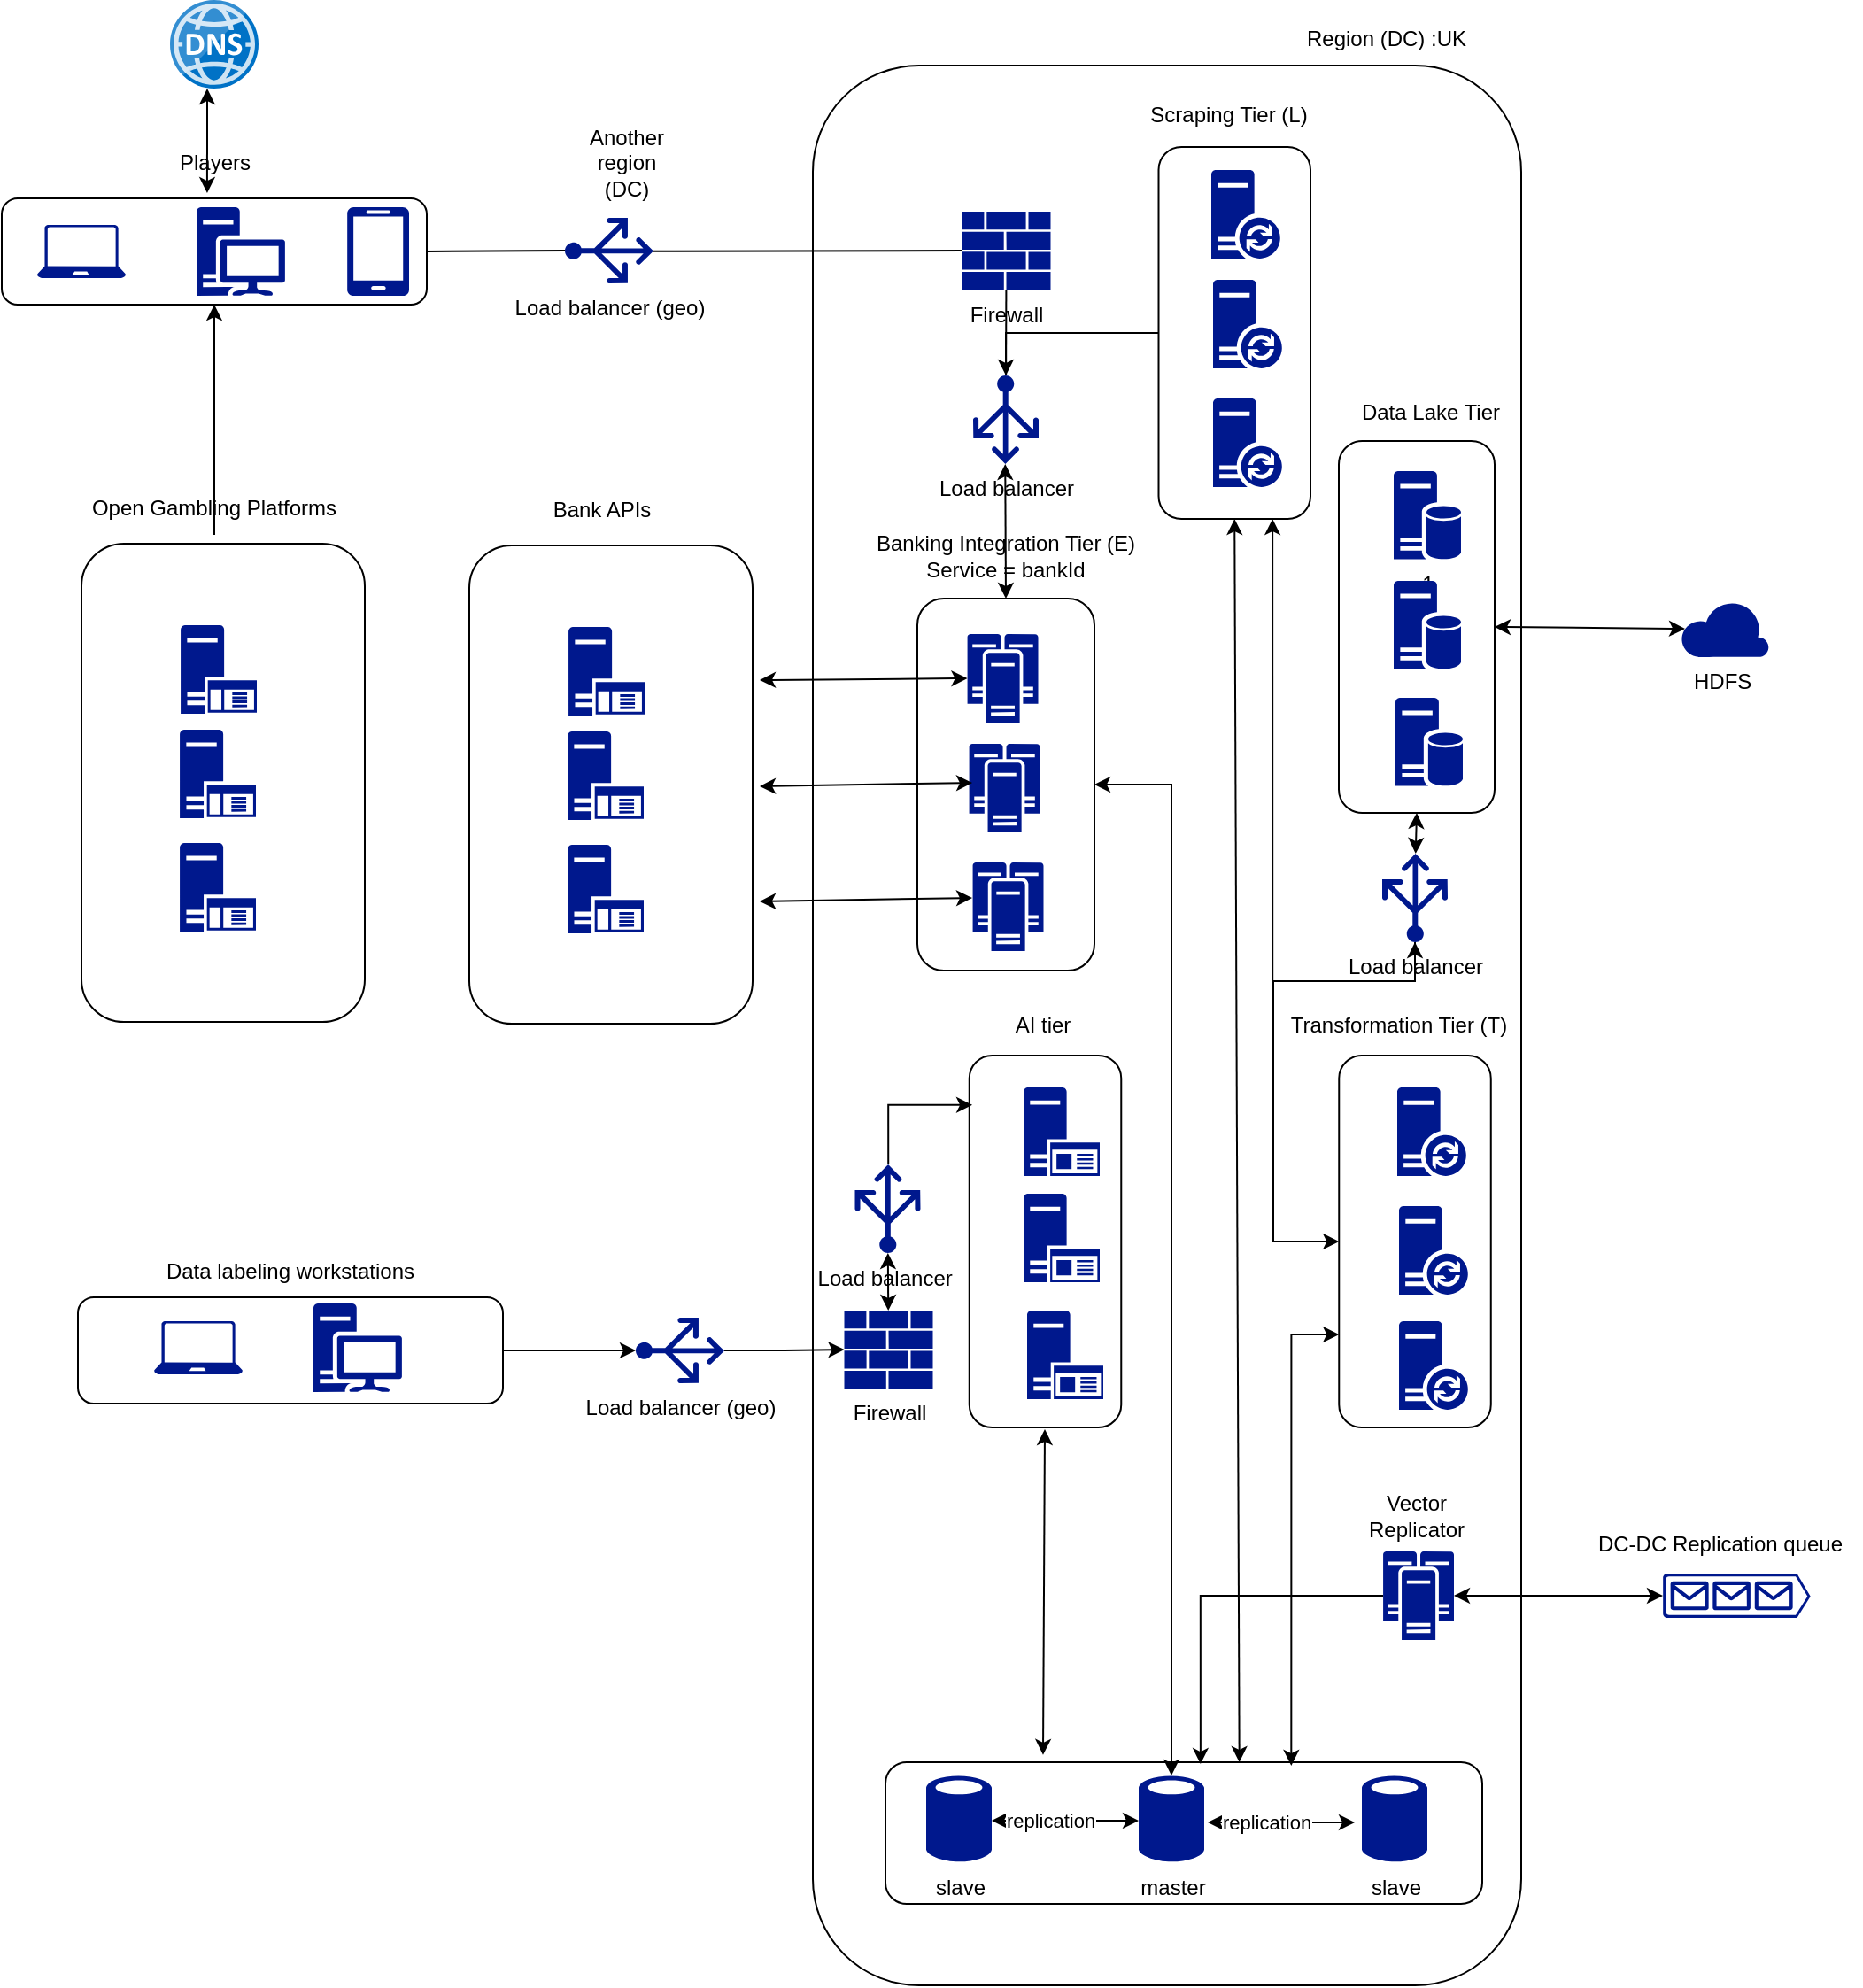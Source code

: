 <mxfile version="24.6.4" type="github">
  <diagram name="Page-1" id="eg-bbg_5IieHK5USMi3r">
    <mxGraphModel dx="1344" dy="779" grid="1" gridSize="10" guides="1" tooltips="1" connect="1" arrows="1" fold="1" page="1" pageScale="1" pageWidth="1100" pageHeight="850" math="0" shadow="0">
      <root>
        <mxCell id="0" />
        <mxCell id="1" parent="0" />
        <mxCell id="L-RoZ5q5uW5B9Pp-oQ9d-12" value="" style="rounded=1;whiteSpace=wrap;html=1;" parent="1" vertex="1">
          <mxGeometry x="510" y="126" width="400" height="1084" as="geometry" />
        </mxCell>
        <mxCell id="L-RoZ5q5uW5B9Pp-oQ9d-120" value="" style="rounded=1;whiteSpace=wrap;html=1;" parent="1" vertex="1">
          <mxGeometry x="316" y="397" width="160" height="270" as="geometry" />
        </mxCell>
        <mxCell id="D7g8Gj18OXZDRu-mv0np-2" value="Load balancer (geo)" style="sketch=0;aspect=fixed;pointerEvents=1;shadow=0;dashed=0;html=1;strokeColor=none;labelPosition=center;verticalLabelPosition=bottom;verticalAlign=top;align=center;fillColor=#00188D;shape=mxgraph.azure.load_balancer_generic;direction=north;" vertex="1" parent="1">
          <mxGeometry x="370" y="212" width="50" height="37" as="geometry" />
        </mxCell>
        <mxCell id="D7g8Gj18OXZDRu-mv0np-12" style="edgeStyle=none;rounded=0;orthogonalLoop=1;jettySize=auto;html=1;exitX=1;exitY=0.5;exitDx=0;exitDy=0;entryX=0.5;entryY=0;entryDx=0;entryDy=0;entryPerimeter=0;strokeColor=none;" edge="1" parent="1" target="D7g8Gj18OXZDRu-mv0np-2">
          <mxGeometry relative="1" as="geometry">
            <mxPoint x="205" y="229" as="sourcePoint" />
          </mxGeometry>
        </mxCell>
        <mxCell id="D7g8Gj18OXZDRu-mv0np-13" value="" style="endArrow=none;html=1;rounded=0;exitX=1;exitY=0.5;exitDx=0;exitDy=0;entryX=0.5;entryY=0;entryDx=0;entryDy=0;entryPerimeter=0;" edge="1" parent="1" source="D7g8Gj18OXZDRu-mv0np-49" target="D7g8Gj18OXZDRu-mv0np-2">
          <mxGeometry width="50" height="50" relative="1" as="geometry">
            <mxPoint x="205" y="229" as="sourcePoint" />
            <mxPoint x="570" y="386" as="targetPoint" />
          </mxGeometry>
        </mxCell>
        <mxCell id="D7g8Gj18OXZDRu-mv0np-15" value="Another region (DC)" style="text;html=1;align=center;verticalAlign=middle;whiteSpace=wrap;rounded=0;" vertex="1" parent="1">
          <mxGeometry x="375" y="166" width="60" height="30" as="geometry" />
        </mxCell>
        <mxCell id="D7g8Gj18OXZDRu-mv0np-16" value="Firewall" style="sketch=0;aspect=fixed;pointerEvents=1;shadow=0;dashed=0;html=1;strokeColor=none;labelPosition=center;verticalLabelPosition=bottom;verticalAlign=top;align=center;fillColor=#00188D;shape=mxgraph.mscae.enterprise.firewall" vertex="1" parent="1">
          <mxGeometry x="594.25" y="208.5" width="50" height="44" as="geometry" />
        </mxCell>
        <mxCell id="D7g8Gj18OXZDRu-mv0np-17" value="" style="endArrow=none;html=1;rounded=0;exitX=0.49;exitY=1;exitDx=0;exitDy=0;exitPerimeter=0;entryX=0;entryY=0.5;entryDx=0;entryDy=0;entryPerimeter=0;" edge="1" parent="1" source="D7g8Gj18OXZDRu-mv0np-2" target="D7g8Gj18OXZDRu-mv0np-16">
          <mxGeometry width="50" height="50" relative="1" as="geometry">
            <mxPoint x="520" y="436" as="sourcePoint" />
            <mxPoint x="570" y="386" as="targetPoint" />
          </mxGeometry>
        </mxCell>
        <mxCell id="D7g8Gj18OXZDRu-mv0np-18" value="Region (DC) :UK" style="text;html=1;align=center;verticalAlign=middle;whiteSpace=wrap;rounded=0;" vertex="1" parent="1">
          <mxGeometry x="769" y="96" width="130" height="30" as="geometry" />
        </mxCell>
        <mxCell id="D7g8Gj18OXZDRu-mv0np-20" value="Load balancer" style="sketch=0;aspect=fixed;pointerEvents=1;shadow=0;dashed=0;html=1;strokeColor=none;labelPosition=center;verticalLabelPosition=bottom;verticalAlign=top;align=center;fillColor=#00188D;shape=mxgraph.azure.load_balancer_generic" vertex="1" parent="1">
          <mxGeometry x="600.5" y="301" width="37" height="50" as="geometry" />
        </mxCell>
        <mxCell id="D7g8Gj18OXZDRu-mv0np-22" value="" style="endArrow=none;html=1;rounded=0;" edge="1" parent="1" source="D7g8Gj18OXZDRu-mv0np-20" target="D7g8Gj18OXZDRu-mv0np-16">
          <mxGeometry width="50" height="50" relative="1" as="geometry">
            <mxPoint x="419" y="436" as="sourcePoint" />
            <mxPoint x="469" y="386" as="targetPoint" />
          </mxGeometry>
        </mxCell>
        <mxCell id="D7g8Gj18OXZDRu-mv0np-25" value="" style="sketch=0;aspect=fixed;pointerEvents=1;shadow=0;dashed=0;html=1;strokeColor=none;labelPosition=center;verticalLabelPosition=bottom;verticalAlign=top;align=center;fillColor=#00188D;shape=mxgraph.mscae.enterprise.application_server" vertex="1" parent="1">
          <mxGeometry x="372" y="443" width="43" height="50" as="geometry" />
        </mxCell>
        <mxCell id="D7g8Gj18OXZDRu-mv0np-26" value="" style="sketch=0;aspect=fixed;pointerEvents=1;shadow=0;dashed=0;html=1;strokeColor=none;labelPosition=center;verticalLabelPosition=bottom;verticalAlign=top;align=center;fillColor=#00188D;shape=mxgraph.mscae.enterprise.application_server" vertex="1" parent="1">
          <mxGeometry x="371.5" y="502" width="43" height="50" as="geometry" />
        </mxCell>
        <mxCell id="D7g8Gj18OXZDRu-mv0np-27" value="" style="sketch=0;aspect=fixed;pointerEvents=1;shadow=0;dashed=0;html=1;strokeColor=none;labelPosition=center;verticalLabelPosition=bottom;verticalAlign=top;align=center;fillColor=#00188D;shape=mxgraph.mscae.enterprise.application_server" vertex="1" parent="1">
          <mxGeometry x="371.5" y="566" width="43" height="50" as="geometry" />
        </mxCell>
        <mxCell id="D7g8Gj18OXZDRu-mv0np-29" value="Bank APIs" style="text;html=1;align=center;verticalAlign=middle;whiteSpace=wrap;rounded=0;" vertex="1" parent="1">
          <mxGeometry x="306" y="362" width="170" height="30" as="geometry" />
        </mxCell>
        <mxCell id="D7g8Gj18OXZDRu-mv0np-34" value="" style="rounded=1;whiteSpace=wrap;html=1;" vertex="1" parent="1">
          <mxGeometry x="569" y="427" width="100" height="210" as="geometry" />
        </mxCell>
        <mxCell id="D7g8Gj18OXZDRu-mv0np-38" value="" style="endArrow=classic;html=1;rounded=0;entryX=0.49;entryY=1;entryDx=0;entryDy=0;entryPerimeter=0;exitX=0.5;exitY=0;exitDx=0;exitDy=0;startArrow=classic;startFill=1;endFill=1;" edge="1" parent="1" source="D7g8Gj18OXZDRu-mv0np-34" target="D7g8Gj18OXZDRu-mv0np-20">
          <mxGeometry width="50" height="50" relative="1" as="geometry">
            <mxPoint x="419" y="436" as="sourcePoint" />
            <mxPoint x="469" y="386" as="targetPoint" />
          </mxGeometry>
        </mxCell>
        <mxCell id="D7g8Gj18OXZDRu-mv0np-41" style="edgeStyle=none;rounded=0;orthogonalLoop=1;jettySize=auto;html=1;exitX=0;exitY=0.5;exitDx=0;exitDy=0;exitPerimeter=0;startArrow=classic;startFill=1;" edge="1" parent="1" source="D7g8Gj18OXZDRu-mv0np-43">
          <mxGeometry relative="1" as="geometry">
            <mxPoint x="698.75" y="471.5" as="sourcePoint" />
            <mxPoint x="480" y="473" as="targetPoint" />
          </mxGeometry>
        </mxCell>
        <mxCell id="D7g8Gj18OXZDRu-mv0np-42" value="Banking Integration Tier (E)&lt;br&gt;Service = bankId" style="text;html=1;align=center;verticalAlign=middle;whiteSpace=wrap;rounded=0;" vertex="1" parent="1">
          <mxGeometry x="534.25" y="388" width="170" height="30" as="geometry" />
        </mxCell>
        <mxCell id="D7g8Gj18OXZDRu-mv0np-43" value="" style="sketch=0;aspect=fixed;pointerEvents=1;shadow=0;dashed=0;html=1;strokeColor=none;labelPosition=center;verticalLabelPosition=bottom;verticalAlign=top;align=center;fillColor=#00188D;shape=mxgraph.mscae.enterprise.cluster_server" vertex="1" parent="1">
          <mxGeometry x="597.25" y="447" width="40" height="50" as="geometry" />
        </mxCell>
        <mxCell id="D7g8Gj18OXZDRu-mv0np-44" value="" style="sketch=0;aspect=fixed;pointerEvents=1;shadow=0;dashed=0;html=1;strokeColor=none;labelPosition=center;verticalLabelPosition=bottom;verticalAlign=top;align=center;fillColor=#00188D;shape=mxgraph.mscae.enterprise.cluster_server" vertex="1" parent="1">
          <mxGeometry x="598.25" y="509" width="40" height="50" as="geometry" />
        </mxCell>
        <mxCell id="D7g8Gj18OXZDRu-mv0np-45" value="" style="sketch=0;aspect=fixed;pointerEvents=1;shadow=0;dashed=0;html=1;strokeColor=none;labelPosition=center;verticalLabelPosition=bottom;verticalAlign=top;align=center;fillColor=#00188D;shape=mxgraph.mscae.enterprise.cluster_server" vertex="1" parent="1">
          <mxGeometry x="600.25" y="576" width="40" height="50" as="geometry" />
        </mxCell>
        <mxCell id="D7g8Gj18OXZDRu-mv0np-47" style="edgeStyle=none;rounded=0;orthogonalLoop=1;jettySize=auto;html=1;startArrow=classic;startFill=1;" edge="1" parent="1">
          <mxGeometry relative="1" as="geometry">
            <mxPoint x="600" y="531" as="sourcePoint" />
            <mxPoint x="480" y="533" as="targetPoint" />
          </mxGeometry>
        </mxCell>
        <mxCell id="D7g8Gj18OXZDRu-mv0np-48" style="edgeStyle=none;rounded=0;orthogonalLoop=1;jettySize=auto;html=1;startArrow=classic;startFill=1;" edge="1" parent="1">
          <mxGeometry relative="1" as="geometry">
            <mxPoint x="600" y="596" as="sourcePoint" />
            <mxPoint x="480" y="598" as="targetPoint" />
          </mxGeometry>
        </mxCell>
        <mxCell id="D7g8Gj18OXZDRu-mv0np-49" value="" style="rounded=1;whiteSpace=wrap;html=1;" vertex="1" parent="1">
          <mxGeometry x="52" y="201" width="240" height="60" as="geometry" />
        </mxCell>
        <mxCell id="D7g8Gj18OXZDRu-mv0np-50" value="" style="sketch=0;aspect=fixed;pointerEvents=1;shadow=0;dashed=0;html=1;strokeColor=none;labelPosition=center;verticalLabelPosition=bottom;verticalAlign=top;align=center;fillColor=#00188D;shape=mxgraph.azure.laptop" vertex="1" parent="1">
          <mxGeometry x="72" y="216" width="50" height="30" as="geometry" />
        </mxCell>
        <mxCell id="D7g8Gj18OXZDRu-mv0np-51" value="" style="sketch=0;aspect=fixed;pointerEvents=1;shadow=0;dashed=0;html=1;strokeColor=none;labelPosition=center;verticalLabelPosition=bottom;verticalAlign=top;align=center;fillColor=#00188D;shape=mxgraph.mscae.enterprise.workstation_client" vertex="1" parent="1">
          <mxGeometry x="162" y="206" width="50" height="50" as="geometry" />
        </mxCell>
        <mxCell id="D7g8Gj18OXZDRu-mv0np-52" value="" style="sketch=0;aspect=fixed;pointerEvents=1;shadow=0;dashed=0;html=1;strokeColor=none;labelPosition=center;verticalLabelPosition=bottom;verticalAlign=top;align=center;fillColor=#00188D;shape=mxgraph.azure.mobile" vertex="1" parent="1">
          <mxGeometry x="247" y="206" width="35" height="50" as="geometry" />
        </mxCell>
        <mxCell id="D7g8Gj18OXZDRu-mv0np-53" value="" style="image;sketch=0;aspect=fixed;html=1;points=[];align=center;fontSize=12;image=img/lib/mscae/DNS.svg;" vertex="1" parent="1">
          <mxGeometry x="147" y="89" width="50" height="50" as="geometry" />
        </mxCell>
        <mxCell id="D7g8Gj18OXZDRu-mv0np-55" value="Players" style="text;html=1;align=center;verticalAlign=middle;resizable=0;points=[];autosize=1;strokeColor=none;fillColor=none;" vertex="1" parent="1">
          <mxGeometry x="142" y="166" width="60" height="30" as="geometry" />
        </mxCell>
        <mxCell id="D7g8Gj18OXZDRu-mv0np-60" value="" style="rounded=1;whiteSpace=wrap;html=1;" vertex="1" parent="1">
          <mxGeometry x="551" y="1084" width="337" height="80" as="geometry" />
        </mxCell>
        <mxCell id="D7g8Gj18OXZDRu-mv0np-61" value="slave" style="sketch=0;aspect=fixed;pointerEvents=1;shadow=0;dashed=0;html=1;strokeColor=none;labelPosition=center;verticalLabelPosition=bottom;verticalAlign=top;align=center;fillColor=#00188D;shape=mxgraph.mscae.enterprise.database_generic" vertex="1" parent="1">
          <mxGeometry x="574" y="1091" width="37" height="50" as="geometry" />
        </mxCell>
        <mxCell id="D7g8Gj18OXZDRu-mv0np-62" value="master" style="sketch=0;aspect=fixed;pointerEvents=1;shadow=0;dashed=0;html=1;strokeColor=none;labelPosition=center;verticalLabelPosition=bottom;verticalAlign=top;align=center;fillColor=#00188D;shape=mxgraph.mscae.enterprise.database_generic" vertex="1" parent="1">
          <mxGeometry x="694" y="1091" width="37" height="50" as="geometry" />
        </mxCell>
        <mxCell id="D7g8Gj18OXZDRu-mv0np-63" value="slave" style="sketch=0;aspect=fixed;pointerEvents=1;shadow=0;dashed=0;html=1;strokeColor=none;labelPosition=center;verticalLabelPosition=bottom;verticalAlign=top;align=center;fillColor=#00188D;shape=mxgraph.mscae.enterprise.database_generic" vertex="1" parent="1">
          <mxGeometry x="820" y="1091" width="37" height="50" as="geometry" />
        </mxCell>
        <mxCell id="D7g8Gj18OXZDRu-mv0np-64" value="" style="endArrow=classic;startArrow=classic;html=1;rounded=0;exitX=1;exitY=0.5;exitDx=0;exitDy=0;exitPerimeter=0;entryX=0;entryY=0.5;entryDx=0;entryDy=0;entryPerimeter=0;" edge="1" parent="1">
          <mxGeometry width="50" height="50" relative="1" as="geometry">
            <mxPoint x="611" y="1117" as="sourcePoint" />
            <mxPoint x="694" y="1117" as="targetPoint" />
          </mxGeometry>
        </mxCell>
        <mxCell id="D7g8Gj18OXZDRu-mv0np-65" value="replication" style="edgeLabel;html=1;align=center;verticalAlign=middle;resizable=0;points=[];" vertex="1" connectable="0" parent="D7g8Gj18OXZDRu-mv0np-64">
          <mxGeometry x="-0.206" relative="1" as="geometry">
            <mxPoint as="offset" />
          </mxGeometry>
        </mxCell>
        <mxCell id="D7g8Gj18OXZDRu-mv0np-66" value="" style="endArrow=classic;startArrow=classic;html=1;rounded=0;exitX=1;exitY=0.5;exitDx=0;exitDy=0;exitPerimeter=0;entryX=0;entryY=0.5;entryDx=0;entryDy=0;entryPerimeter=0;" edge="1" parent="1">
          <mxGeometry width="50" height="50" relative="1" as="geometry">
            <mxPoint x="733" y="1118" as="sourcePoint" />
            <mxPoint x="816" y="1118" as="targetPoint" />
          </mxGeometry>
        </mxCell>
        <mxCell id="D7g8Gj18OXZDRu-mv0np-67" value="replication" style="edgeLabel;html=1;align=center;verticalAlign=middle;resizable=0;points=[];" vertex="1" connectable="0" parent="D7g8Gj18OXZDRu-mv0np-66">
          <mxGeometry x="-0.206" relative="1" as="geometry">
            <mxPoint as="offset" />
          </mxGeometry>
        </mxCell>
        <mxCell id="D7g8Gj18OXZDRu-mv0np-68" style="edgeStyle=orthogonalEdgeStyle;rounded=0;orthogonalLoop=1;jettySize=auto;html=1;exitX=1;exitY=0.5;exitDx=0;exitDy=0;entryX=0.5;entryY=0.01;entryDx=0;entryDy=0;entryPerimeter=0;startArrow=classic;startFill=1;" edge="1" parent="1" source="D7g8Gj18OXZDRu-mv0np-34" target="D7g8Gj18OXZDRu-mv0np-62">
          <mxGeometry relative="1" as="geometry" />
        </mxCell>
        <mxCell id="D7g8Gj18OXZDRu-mv0np-82" style="edgeStyle=none;rounded=0;orthogonalLoop=1;jettySize=auto;html=1;exitX=0.5;exitY=1;exitDx=0;exitDy=0;entryX=0.593;entryY=0;entryDx=0;entryDy=0;entryPerimeter=0;startArrow=classic;startFill=1;" edge="1" parent="1" source="D7g8Gj18OXZDRu-mv0np-71" target="D7g8Gj18OXZDRu-mv0np-60">
          <mxGeometry relative="1" as="geometry">
            <mxPoint x="750.125" y="414" as="sourcePoint" />
            <mxPoint x="750" y="733" as="targetPoint" />
          </mxGeometry>
        </mxCell>
        <mxCell id="D7g8Gj18OXZDRu-mv0np-71" value="" style="rounded=1;whiteSpace=wrap;html=1;" vertex="1" parent="1">
          <mxGeometry x="705.25" y="172" width="85.75" height="210" as="geometry" />
        </mxCell>
        <mxCell id="D7g8Gj18OXZDRu-mv0np-72" value="Scraping Tier (L)" style="text;html=1;align=center;verticalAlign=middle;whiteSpace=wrap;rounded=0;" vertex="1" parent="1">
          <mxGeometry x="660.25" y="139" width="170" height="30" as="geometry" />
        </mxCell>
        <mxCell id="D7g8Gj18OXZDRu-mv0np-73" value="" style="sketch=0;aspect=fixed;pointerEvents=1;shadow=0;dashed=0;html=1;strokeColor=none;labelPosition=center;verticalLabelPosition=bottom;verticalAlign=top;align=center;fillColor=#00188D;shape=mxgraph.mscae.enterprise.database_synchronization" vertex="1" parent="1">
          <mxGeometry x="735" y="185" width="39" height="50" as="geometry" />
        </mxCell>
        <mxCell id="D7g8Gj18OXZDRu-mv0np-74" value="" style="sketch=0;aspect=fixed;pointerEvents=1;shadow=0;dashed=0;html=1;strokeColor=none;labelPosition=center;verticalLabelPosition=bottom;verticalAlign=top;align=center;fillColor=#00188D;shape=mxgraph.mscae.enterprise.database_synchronization" vertex="1" parent="1">
          <mxGeometry x="736" y="247" width="39" height="50" as="geometry" />
        </mxCell>
        <mxCell id="D7g8Gj18OXZDRu-mv0np-75" value="" style="sketch=0;aspect=fixed;pointerEvents=1;shadow=0;dashed=0;html=1;strokeColor=none;labelPosition=center;verticalLabelPosition=bottom;verticalAlign=top;align=center;fillColor=#00188D;shape=mxgraph.mscae.enterprise.database_synchronization" vertex="1" parent="1">
          <mxGeometry x="736" y="314" width="39" height="50" as="geometry" />
        </mxCell>
        <mxCell id="D7g8Gj18OXZDRu-mv0np-76" style="edgeStyle=orthogonalEdgeStyle;rounded=0;orthogonalLoop=1;jettySize=auto;html=1;exitX=0;exitY=0.5;exitDx=0;exitDy=0;entryX=0.5;entryY=0;entryDx=0;entryDy=0;entryPerimeter=0;" edge="1" parent="1" source="D7g8Gj18OXZDRu-mv0np-71" target="D7g8Gj18OXZDRu-mv0np-20">
          <mxGeometry relative="1" as="geometry" />
        </mxCell>
        <mxCell id="D7g8Gj18OXZDRu-mv0np-106" style="edgeStyle=orthogonalEdgeStyle;rounded=0;orthogonalLoop=1;jettySize=auto;html=1;exitX=0.5;exitY=0;exitDx=0;exitDy=0;exitPerimeter=0;entryX=0.75;entryY=1;entryDx=0;entryDy=0;" edge="1" parent="1" source="D7g8Gj18OXZDRu-mv0np-83" target="D7g8Gj18OXZDRu-mv0np-71">
          <mxGeometry relative="1" as="geometry">
            <Array as="points">
              <mxPoint x="850" y="643" />
              <mxPoint x="770" y="643" />
            </Array>
          </mxGeometry>
        </mxCell>
        <mxCell id="D7g8Gj18OXZDRu-mv0np-83" value="Load balancer" style="sketch=0;aspect=fixed;pointerEvents=1;shadow=0;dashed=0;html=1;strokeColor=none;labelPosition=center;verticalLabelPosition=bottom;verticalAlign=top;align=center;fillColor=#00188D;shape=mxgraph.azure.load_balancer_generic;direction=west;" vertex="1" parent="1">
          <mxGeometry x="831.5" y="571" width="37" height="50" as="geometry" />
        </mxCell>
        <mxCell id="D7g8Gj18OXZDRu-mv0np-84" value="" style="rounded=1;whiteSpace=wrap;html=1;" vertex="1" parent="1">
          <mxGeometry x="807" y="338" width="88" height="210" as="geometry" />
        </mxCell>
        <mxCell id="D7g8Gj18OXZDRu-mv0np-87" value="Data Lake Tier" style="text;html=1;align=center;verticalAlign=middle;whiteSpace=wrap;rounded=0;" vertex="1" parent="1">
          <mxGeometry x="774" y="307" width="170" height="30" as="geometry" />
        </mxCell>
        <mxCell id="D7g8Gj18OXZDRu-mv0np-89" value="1" style="sketch=0;aspect=fixed;pointerEvents=1;shadow=0;dashed=0;html=1;strokeColor=none;labelPosition=center;verticalLabelPosition=bottom;verticalAlign=top;align=center;fillColor=#00188D;shape=mxgraph.mscae.enterprise.database_server" vertex="1" parent="1">
          <mxGeometry x="838" y="355" width="38" height="50" as="geometry" />
        </mxCell>
        <mxCell id="D7g8Gj18OXZDRu-mv0np-90" value="" style="sketch=0;aspect=fixed;pointerEvents=1;shadow=0;dashed=0;html=1;strokeColor=none;labelPosition=center;verticalLabelPosition=bottom;verticalAlign=top;align=center;fillColor=#00188D;shape=mxgraph.mscae.enterprise.database_server" vertex="1" parent="1">
          <mxGeometry x="838" y="417" width="38" height="50" as="geometry" />
        </mxCell>
        <mxCell id="D7g8Gj18OXZDRu-mv0np-91" value="" style="sketch=0;aspect=fixed;pointerEvents=1;shadow=0;dashed=0;html=1;strokeColor=none;labelPosition=center;verticalLabelPosition=bottom;verticalAlign=top;align=center;fillColor=#00188D;shape=mxgraph.mscae.enterprise.database_server" vertex="1" parent="1">
          <mxGeometry x="839" y="483" width="38" height="50" as="geometry" />
        </mxCell>
        <mxCell id="D7g8Gj18OXZDRu-mv0np-95" style="edgeStyle=none;rounded=0;orthogonalLoop=1;jettySize=auto;html=1;entryX=1;entryY=0.5;entryDx=0;entryDy=0;exitX=0.05;exitY=0.5;exitDx=0;exitDy=0;exitPerimeter=0;startArrow=classic;startFill=1;" edge="1" parent="1" source="D7g8Gj18OXZDRu-mv0np-92" target="D7g8Gj18OXZDRu-mv0np-84">
          <mxGeometry relative="1" as="geometry" />
        </mxCell>
        <mxCell id="D7g8Gj18OXZDRu-mv0np-92" value="HDFS&amp;nbsp;" style="sketch=0;aspect=fixed;pointerEvents=1;shadow=0;dashed=0;html=1;strokeColor=none;labelPosition=center;verticalLabelPosition=bottom;verticalAlign=top;align=center;fillColor=#00188D;shape=mxgraph.azure.cloud" vertex="1" parent="1">
          <mxGeometry x="1000" y="428" width="50" height="32" as="geometry" />
        </mxCell>
        <mxCell id="D7g8Gj18OXZDRu-mv0np-97" value="" style="rounded=1;whiteSpace=wrap;html=1;" vertex="1" parent="1">
          <mxGeometry x="807.13" y="685" width="85.75" height="210" as="geometry" />
        </mxCell>
        <mxCell id="D7g8Gj18OXZDRu-mv0np-98" value="Transformation Tier (T)" style="text;html=1;align=center;verticalAlign=middle;whiteSpace=wrap;rounded=0;" vertex="1" parent="1">
          <mxGeometry x="755.51" y="653" width="170" height="30" as="geometry" />
        </mxCell>
        <mxCell id="D7g8Gj18OXZDRu-mv0np-99" value="" style="endArrow=classic;startArrow=classic;html=1;rounded=0;entryX=0.42;entryY=1;entryDx=0;entryDy=0;entryPerimeter=0;exitX=0.433;exitY=1.067;exitDx=0;exitDy=0;exitPerimeter=0;" edge="1" parent="1" source="D7g8Gj18OXZDRu-mv0np-55" target="D7g8Gj18OXZDRu-mv0np-53">
          <mxGeometry width="50" height="50" relative="1" as="geometry">
            <mxPoint x="550" y="483" as="sourcePoint" />
            <mxPoint x="600" y="433" as="targetPoint" />
          </mxGeometry>
        </mxCell>
        <mxCell id="D7g8Gj18OXZDRu-mv0np-100" value="" style="rounded=1;whiteSpace=wrap;html=1;" vertex="1" parent="1">
          <mxGeometry x="598.38" y="685" width="85.75" height="210" as="geometry" />
        </mxCell>
        <mxCell id="D7g8Gj18OXZDRu-mv0np-101" value="" style="sketch=0;aspect=fixed;pointerEvents=1;shadow=0;dashed=0;html=1;strokeColor=none;labelPosition=center;verticalLabelPosition=bottom;verticalAlign=top;align=center;fillColor=#00188D;shape=mxgraph.mscae.enterprise.database_synchronization" vertex="1" parent="1">
          <mxGeometry x="840" y="703" width="39" height="50" as="geometry" />
        </mxCell>
        <mxCell id="D7g8Gj18OXZDRu-mv0np-103" value="" style="sketch=0;aspect=fixed;pointerEvents=1;shadow=0;dashed=0;html=1;strokeColor=none;labelPosition=center;verticalLabelPosition=bottom;verticalAlign=top;align=center;fillColor=#00188D;shape=mxgraph.mscae.enterprise.database_synchronization" vertex="1" parent="1">
          <mxGeometry x="841" y="770" width="39" height="50" as="geometry" />
        </mxCell>
        <mxCell id="D7g8Gj18OXZDRu-mv0np-104" value="" style="sketch=0;aspect=fixed;pointerEvents=1;shadow=0;dashed=0;html=1;strokeColor=none;labelPosition=center;verticalLabelPosition=bottom;verticalAlign=top;align=center;fillColor=#00188D;shape=mxgraph.mscae.enterprise.database_synchronization" vertex="1" parent="1">
          <mxGeometry x="841" y="835" width="39" height="50" as="geometry" />
        </mxCell>
        <mxCell id="D7g8Gj18OXZDRu-mv0np-107" value="" style="rounded=1;whiteSpace=wrap;html=1;" vertex="1" parent="1">
          <mxGeometry x="97" y="396" width="160" height="270" as="geometry" />
        </mxCell>
        <mxCell id="D7g8Gj18OXZDRu-mv0np-108" value="" style="sketch=0;aspect=fixed;pointerEvents=1;shadow=0;dashed=0;html=1;strokeColor=none;labelPosition=center;verticalLabelPosition=bottom;verticalAlign=top;align=center;fillColor=#00188D;shape=mxgraph.mscae.enterprise.application_server" vertex="1" parent="1">
          <mxGeometry x="153" y="442" width="43" height="50" as="geometry" />
        </mxCell>
        <mxCell id="D7g8Gj18OXZDRu-mv0np-109" value="" style="sketch=0;aspect=fixed;pointerEvents=1;shadow=0;dashed=0;html=1;strokeColor=none;labelPosition=center;verticalLabelPosition=bottom;verticalAlign=top;align=center;fillColor=#00188D;shape=mxgraph.mscae.enterprise.application_server" vertex="1" parent="1">
          <mxGeometry x="152.5" y="501" width="43" height="50" as="geometry" />
        </mxCell>
        <mxCell id="D7g8Gj18OXZDRu-mv0np-110" value="" style="sketch=0;aspect=fixed;pointerEvents=1;shadow=0;dashed=0;html=1;strokeColor=none;labelPosition=center;verticalLabelPosition=bottom;verticalAlign=top;align=center;fillColor=#00188D;shape=mxgraph.mscae.enterprise.application_server" vertex="1" parent="1">
          <mxGeometry x="152.5" y="565" width="43" height="50" as="geometry" />
        </mxCell>
        <mxCell id="D7g8Gj18OXZDRu-mv0np-112" style="edgeStyle=none;rounded=0;orthogonalLoop=1;jettySize=auto;html=1;exitX=0.5;exitY=1;exitDx=0;exitDy=0;entryX=0.5;entryY=1;entryDx=0;entryDy=0;" edge="1" parent="1" source="D7g8Gj18OXZDRu-mv0np-111" target="D7g8Gj18OXZDRu-mv0np-49">
          <mxGeometry relative="1" as="geometry" />
        </mxCell>
        <mxCell id="D7g8Gj18OXZDRu-mv0np-111" value="Open Gambling Platforms" style="text;html=1;align=center;verticalAlign=middle;whiteSpace=wrap;rounded=0;" vertex="1" parent="1">
          <mxGeometry x="87" y="361" width="170" height="30" as="geometry" />
        </mxCell>
        <mxCell id="D7g8Gj18OXZDRu-mv0np-113" style="edgeStyle=orthogonalEdgeStyle;rounded=0;orthogonalLoop=1;jettySize=auto;html=1;exitX=0;exitY=0.5;exitDx=0;exitDy=0;entryX=0.5;entryY=0;entryDx=0;entryDy=0;entryPerimeter=0;startArrow=classic;startFill=1;" edge="1" parent="1" source="D7g8Gj18OXZDRu-mv0np-97" target="D7g8Gj18OXZDRu-mv0np-83">
          <mxGeometry relative="1" as="geometry">
            <Array as="points">
              <mxPoint x="770" y="790" />
              <mxPoint x="770" y="643" />
              <mxPoint x="850" y="643" />
            </Array>
          </mxGeometry>
        </mxCell>
        <mxCell id="D7g8Gj18OXZDRu-mv0np-114" value="" style="endArrow=classic;startArrow=classic;html=1;rounded=0;entryX=0.49;entryY=1;entryDx=0;entryDy=0;entryPerimeter=0;exitX=0.5;exitY=1;exitDx=0;exitDy=0;" edge="1" parent="1" source="D7g8Gj18OXZDRu-mv0np-84" target="D7g8Gj18OXZDRu-mv0np-83">
          <mxGeometry width="50" height="50" relative="1" as="geometry">
            <mxPoint x="680" y="713" as="sourcePoint" />
            <mxPoint x="730" y="663" as="targetPoint" />
          </mxGeometry>
        </mxCell>
        <mxCell id="D7g8Gj18OXZDRu-mv0np-116" value="" style="sketch=0;aspect=fixed;pointerEvents=1;shadow=0;dashed=0;html=1;strokeColor=none;labelPosition=center;verticalLabelPosition=bottom;verticalAlign=top;align=center;fillColor=#00188D;shape=mxgraph.mscae.enterprise.application_server2" vertex="1" parent="1">
          <mxGeometry x="629" y="703" width="43" height="50" as="geometry" />
        </mxCell>
        <mxCell id="D7g8Gj18OXZDRu-mv0np-117" value="" style="sketch=0;aspect=fixed;pointerEvents=1;shadow=0;dashed=0;html=1;strokeColor=none;labelPosition=center;verticalLabelPosition=bottom;verticalAlign=top;align=center;fillColor=#00188D;shape=mxgraph.mscae.enterprise.application_server2" vertex="1" parent="1">
          <mxGeometry x="629" y="763" width="43" height="50" as="geometry" />
        </mxCell>
        <mxCell id="D7g8Gj18OXZDRu-mv0np-118" value="" style="sketch=0;aspect=fixed;pointerEvents=1;shadow=0;dashed=0;html=1;strokeColor=none;labelPosition=center;verticalLabelPosition=bottom;verticalAlign=top;align=center;fillColor=#00188D;shape=mxgraph.mscae.enterprise.application_server2" vertex="1" parent="1">
          <mxGeometry x="631" y="829" width="43" height="50" as="geometry" />
        </mxCell>
        <mxCell id="D7g8Gj18OXZDRu-mv0np-119" value="AI tier" style="text;html=1;align=center;verticalAlign=middle;whiteSpace=wrap;rounded=0;" vertex="1" parent="1">
          <mxGeometry x="554.51" y="653" width="170" height="30" as="geometry" />
        </mxCell>
        <mxCell id="D7g8Gj18OXZDRu-mv0np-121" value="" style="endArrow=classic;html=1;rounded=0;entryX=0.5;entryY=1;entryDx=0;entryDy=0;startArrow=classic;startFill=1;endFill=1;exitX=0.325;exitY=0.88;exitDx=0;exitDy=0;exitPerimeter=0;" edge="1" parent="1" source="L-RoZ5q5uW5B9Pp-oQ9d-12">
          <mxGeometry width="50" height="50" relative="1" as="geometry">
            <mxPoint x="641" y="924" as="sourcePoint" />
            <mxPoint x="641" y="896" as="targetPoint" />
          </mxGeometry>
        </mxCell>
        <mxCell id="D7g8Gj18OXZDRu-mv0np-123" value="Load balancer (geo)" style="sketch=0;aspect=fixed;pointerEvents=1;shadow=0;dashed=0;html=1;strokeColor=none;labelPosition=center;verticalLabelPosition=bottom;verticalAlign=top;align=center;fillColor=#00188D;shape=mxgraph.azure.load_balancer_generic;direction=north;" vertex="1" parent="1">
          <mxGeometry x="410" y="833" width="50" height="37" as="geometry" />
        </mxCell>
        <mxCell id="D7g8Gj18OXZDRu-mv0np-125" value="" style="rounded=1;whiteSpace=wrap;html=1;" vertex="1" parent="1">
          <mxGeometry x="95" y="821.5" width="240" height="60" as="geometry" />
        </mxCell>
        <mxCell id="D7g8Gj18OXZDRu-mv0np-126" value="Firewall" style="sketch=0;aspect=fixed;pointerEvents=1;shadow=0;dashed=0;html=1;strokeColor=none;labelPosition=center;verticalLabelPosition=bottom;verticalAlign=top;align=center;fillColor=#00188D;shape=mxgraph.mscae.enterprise.firewall" vertex="1" parent="1">
          <mxGeometry x="527.75" y="829" width="50" height="44" as="geometry" />
        </mxCell>
        <mxCell id="D7g8Gj18OXZDRu-mv0np-128" value="" style="edgeStyle=none;rounded=0;orthogonalLoop=1;jettySize=auto;html=1;startArrow=classic;startFill=1;" edge="1" parent="1" source="D7g8Gj18OXZDRu-mv0np-127" target="D7g8Gj18OXZDRu-mv0np-126">
          <mxGeometry relative="1" as="geometry" />
        </mxCell>
        <mxCell id="D7g8Gj18OXZDRu-mv0np-127" value="Load balancer&amp;nbsp;" style="sketch=0;aspect=fixed;pointerEvents=1;shadow=0;dashed=0;html=1;strokeColor=none;labelPosition=center;verticalLabelPosition=bottom;verticalAlign=top;align=center;fillColor=#00188D;shape=mxgraph.azure.load_balancer_generic;direction=west;" vertex="1" parent="1">
          <mxGeometry x="533.75" y="746.5" width="37" height="50" as="geometry" />
        </mxCell>
        <mxCell id="D7g8Gj18OXZDRu-mv0np-129" style="edgeStyle=orthogonalEdgeStyle;rounded=0;orthogonalLoop=1;jettySize=auto;html=1;exitX=0.49;exitY=1;exitDx=0;exitDy=0;exitPerimeter=0;entryX=0.019;entryY=0.133;entryDx=0;entryDy=0;entryPerimeter=0;" edge="1" parent="1" source="D7g8Gj18OXZDRu-mv0np-127" target="D7g8Gj18OXZDRu-mv0np-100">
          <mxGeometry relative="1" as="geometry">
            <Array as="points">
              <mxPoint x="553" y="713" />
            </Array>
          </mxGeometry>
        </mxCell>
        <mxCell id="D7g8Gj18OXZDRu-mv0np-130" value="" style="sketch=0;aspect=fixed;pointerEvents=1;shadow=0;dashed=0;html=1;strokeColor=none;labelPosition=center;verticalLabelPosition=bottom;verticalAlign=top;align=center;fillColor=#00188D;shape=mxgraph.azure.laptop" vertex="1" parent="1">
          <mxGeometry x="138" y="835" width="50" height="30" as="geometry" />
        </mxCell>
        <mxCell id="D7g8Gj18OXZDRu-mv0np-131" value="" style="sketch=0;aspect=fixed;pointerEvents=1;shadow=0;dashed=0;html=1;strokeColor=none;labelPosition=center;verticalLabelPosition=bottom;verticalAlign=top;align=center;fillColor=#00188D;shape=mxgraph.mscae.enterprise.workstation_client" vertex="1" parent="1">
          <mxGeometry x="228" y="825" width="50" height="50" as="geometry" />
        </mxCell>
        <mxCell id="D7g8Gj18OXZDRu-mv0np-132" style="edgeStyle=orthogonalEdgeStyle;rounded=0;orthogonalLoop=1;jettySize=auto;html=1;exitX=1;exitY=0.5;exitDx=0;exitDy=0;entryX=0.5;entryY=0;entryDx=0;entryDy=0;entryPerimeter=0;" edge="1" parent="1" source="D7g8Gj18OXZDRu-mv0np-125" target="D7g8Gj18OXZDRu-mv0np-123">
          <mxGeometry relative="1" as="geometry" />
        </mxCell>
        <mxCell id="D7g8Gj18OXZDRu-mv0np-133" style="edgeStyle=orthogonalEdgeStyle;rounded=0;orthogonalLoop=1;jettySize=auto;html=1;entryX=0;entryY=0.5;entryDx=0;entryDy=0;entryPerimeter=0;" edge="1" parent="1" source="D7g8Gj18OXZDRu-mv0np-123" target="D7g8Gj18OXZDRu-mv0np-126">
          <mxGeometry relative="1" as="geometry" />
        </mxCell>
        <mxCell id="D7g8Gj18OXZDRu-mv0np-134" value="Data labeling workstations" style="text;html=1;align=center;verticalAlign=middle;whiteSpace=wrap;rounded=0;" vertex="1" parent="1">
          <mxGeometry x="110" y="792" width="210" height="30" as="geometry" />
        </mxCell>
        <mxCell id="D7g8Gj18OXZDRu-mv0np-136" value="" style="sketch=0;aspect=fixed;pointerEvents=1;shadow=0;dashed=0;html=1;strokeColor=none;labelPosition=center;verticalLabelPosition=bottom;verticalAlign=top;align=center;fillColor=#00188D;shape=mxgraph.azure.queue_generic" vertex="1" parent="1">
          <mxGeometry x="990" y="977.5" width="83.33" height="25" as="geometry" />
        </mxCell>
        <mxCell id="D7g8Gj18OXZDRu-mv0np-137" value="DC-DC Replication queue" style="text;html=1;align=center;verticalAlign=middle;resizable=0;points=[];autosize=1;strokeColor=none;fillColor=none;" vertex="1" parent="1">
          <mxGeometry x="942" y="946" width="160" height="30" as="geometry" />
        </mxCell>
        <mxCell id="D7g8Gj18OXZDRu-mv0np-138" style="edgeStyle=orthogonalEdgeStyle;rounded=0;orthogonalLoop=1;jettySize=auto;html=1;exitX=0;exitY=0.75;exitDx=0;exitDy=0;entryX=0.68;entryY=0.025;entryDx=0;entryDy=0;entryPerimeter=0;startArrow=classic;startFill=1;" edge="1" parent="1" source="D7g8Gj18OXZDRu-mv0np-97" target="D7g8Gj18OXZDRu-mv0np-60">
          <mxGeometry relative="1" as="geometry" />
        </mxCell>
        <mxCell id="D7g8Gj18OXZDRu-mv0np-140" style="edgeStyle=orthogonalEdgeStyle;rounded=0;orthogonalLoop=1;jettySize=auto;html=1;entryX=0.528;entryY=0.013;entryDx=0;entryDy=0;exitX=0;exitY=0.5;exitDx=0;exitDy=0;exitPerimeter=0;entryPerimeter=0;" edge="1" parent="1" source="D7g8Gj18OXZDRu-mv0np-139" target="D7g8Gj18OXZDRu-mv0np-60">
          <mxGeometry relative="1" as="geometry" />
        </mxCell>
        <mxCell id="D7g8Gj18OXZDRu-mv0np-139" value="" style="sketch=0;aspect=fixed;pointerEvents=1;shadow=0;dashed=0;html=1;strokeColor=none;labelPosition=center;verticalLabelPosition=bottom;verticalAlign=top;align=center;fillColor=#00188D;shape=mxgraph.mscae.enterprise.cluster_server" vertex="1" parent="1">
          <mxGeometry x="832" y="965" width="40" height="50" as="geometry" />
        </mxCell>
        <mxCell id="D7g8Gj18OXZDRu-mv0np-141" style="edgeStyle=none;rounded=0;orthogonalLoop=1;jettySize=auto;html=1;exitX=1;exitY=0.5;exitDx=0;exitDy=0;exitPerimeter=0;entryX=0;entryY=0.5;entryDx=0;entryDy=0;entryPerimeter=0;startArrow=classic;startFill=1;" edge="1" parent="1" source="D7g8Gj18OXZDRu-mv0np-139" target="D7g8Gj18OXZDRu-mv0np-136">
          <mxGeometry relative="1" as="geometry" />
        </mxCell>
        <mxCell id="D7g8Gj18OXZDRu-mv0np-142" value="Vector Replicator" style="text;html=1;align=center;verticalAlign=middle;whiteSpace=wrap;rounded=0;" vertex="1" parent="1">
          <mxGeometry x="821" y="930" width="60" height="30" as="geometry" />
        </mxCell>
      </root>
    </mxGraphModel>
  </diagram>
</mxfile>

